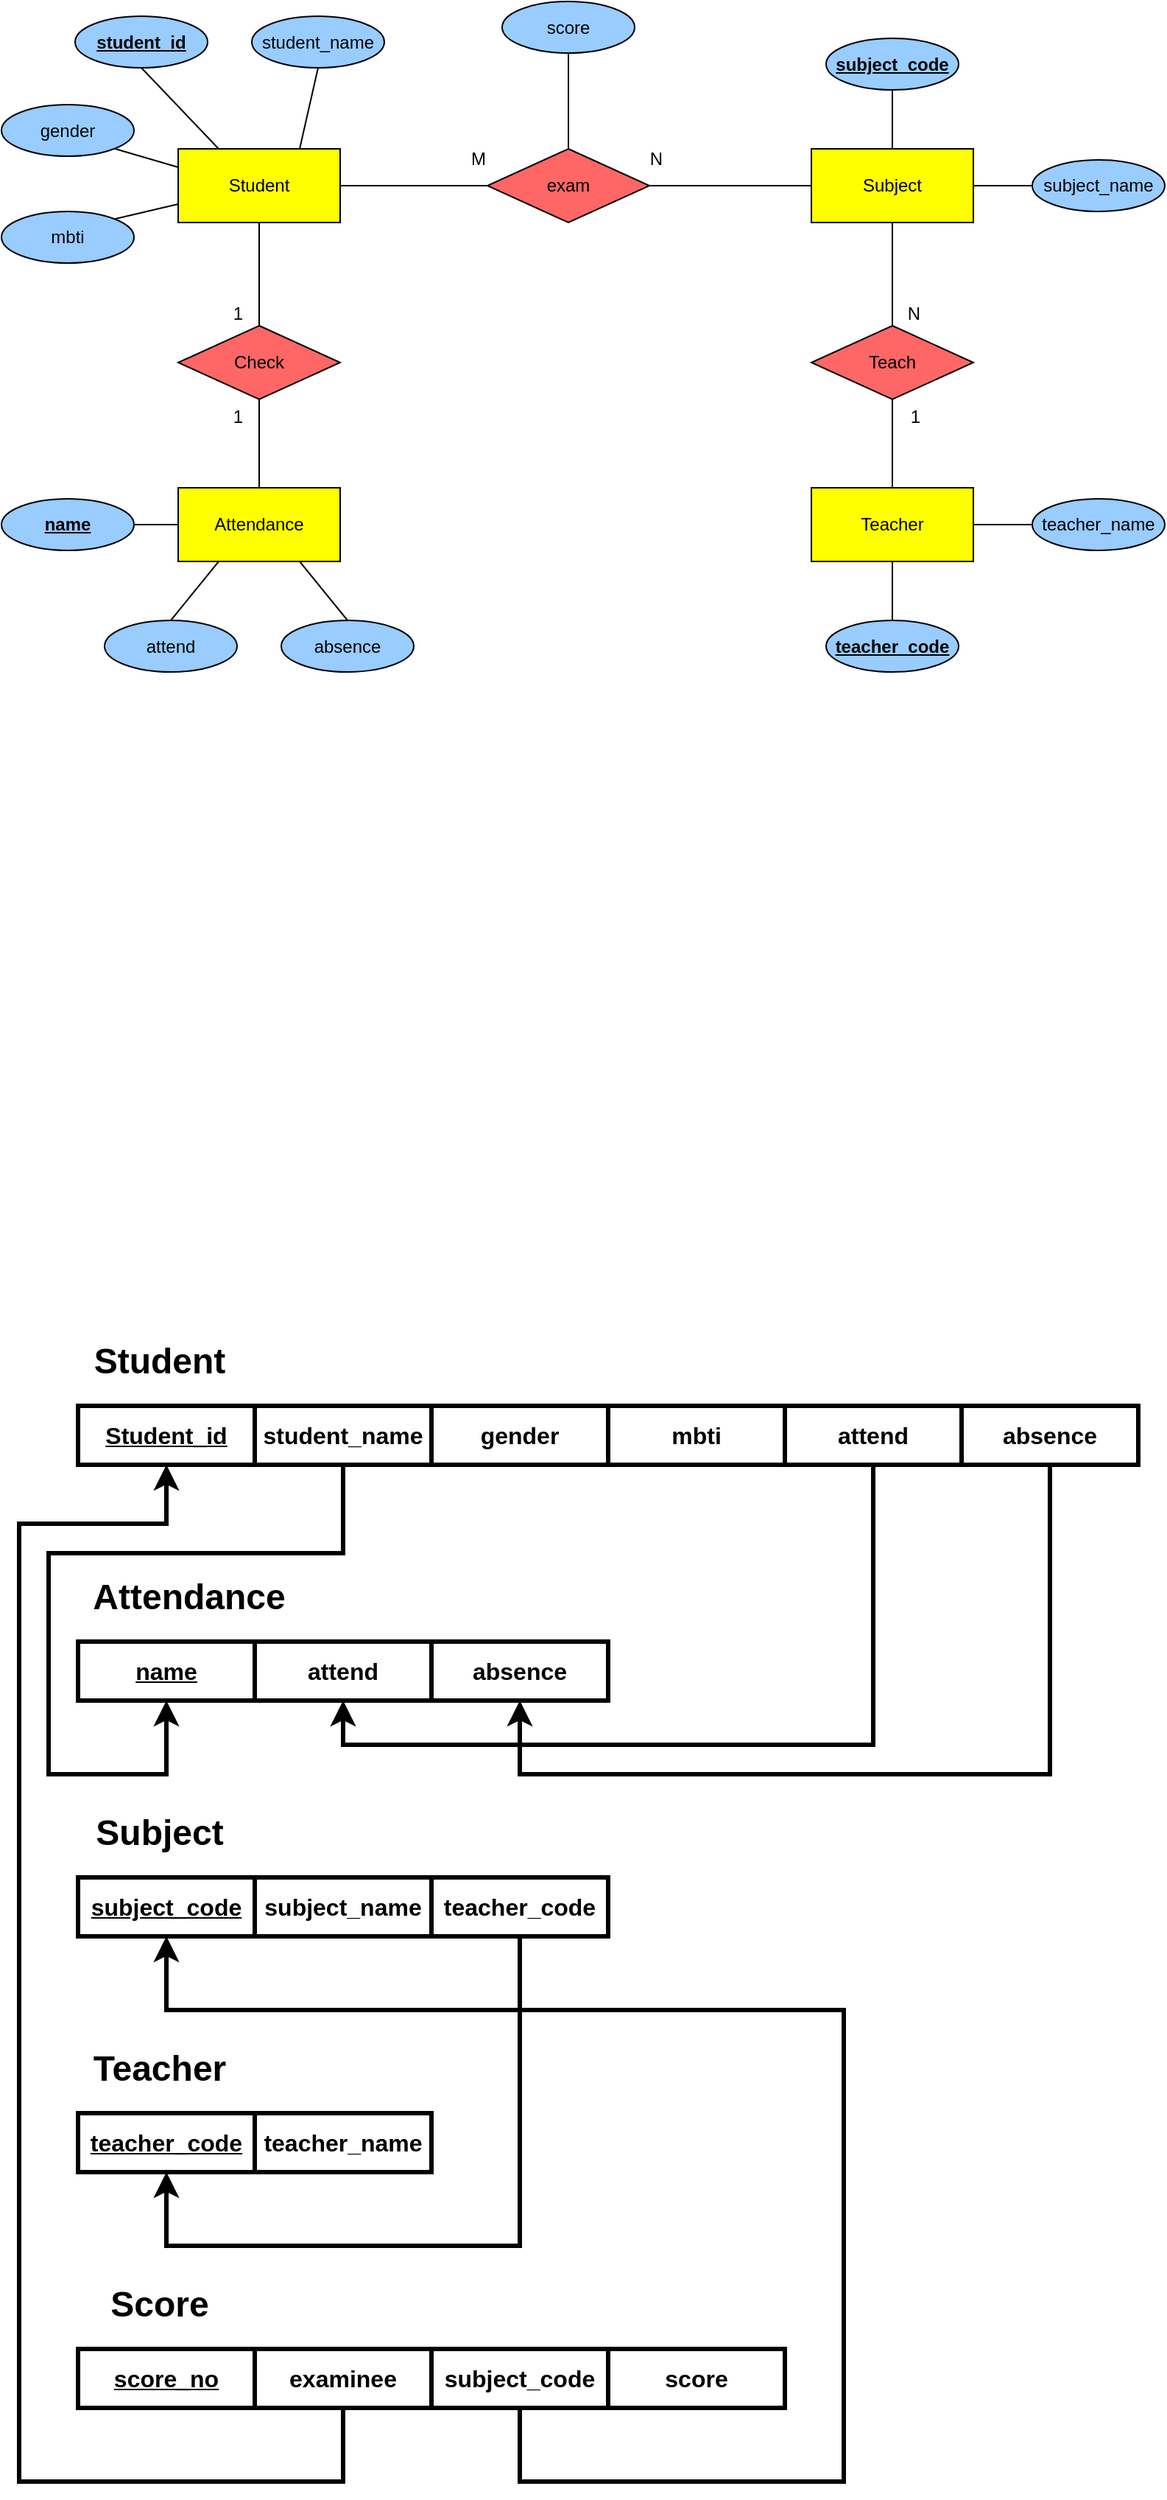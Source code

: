<mxfile version="21.6.2" type="github">
  <diagram name="페이지-1" id="EzvtfQBdy-hiVALPavz4">
    <mxGraphModel dx="1050" dy="541" grid="1" gridSize="10" guides="1" tooltips="1" connect="1" arrows="1" fold="1" page="1" pageScale="1" pageWidth="827" pageHeight="1169" math="0" shadow="0">
      <root>
        <mxCell id="0" />
        <mxCell id="1" parent="0" />
        <mxCell id="PYD6FqWmEahpJ3s4jbQP-1" value="Student" style="whiteSpace=wrap;html=1;align=center;labelBackgroundColor=none;fillColor=#FFFF00;" parent="1" vertex="1">
          <mxGeometry x="138" y="457" width="110" height="50" as="geometry" />
        </mxCell>
        <mxCell id="PYD6FqWmEahpJ3s4jbQP-2" value="Teacher" style="whiteSpace=wrap;html=1;align=center;labelBackgroundColor=none;fillColor=#FFFF00;" parent="1" vertex="1">
          <mxGeometry x="568" y="687" width="110" height="50" as="geometry" />
        </mxCell>
        <mxCell id="PYD6FqWmEahpJ3s4jbQP-3" value="Subject" style="whiteSpace=wrap;html=1;align=center;labelBackgroundColor=none;fillColor=#FFFF00;" parent="1" vertex="1">
          <mxGeometry x="568" y="457" width="110" height="50" as="geometry" />
        </mxCell>
        <mxCell id="PYD6FqWmEahpJ3s4jbQP-4" value="Attendance" style="whiteSpace=wrap;html=1;align=center;labelBackgroundColor=none;fillColor=#FFFF00;" parent="1" vertex="1">
          <mxGeometry x="138" y="687" width="110" height="50" as="geometry" />
        </mxCell>
        <mxCell id="PYD6FqWmEahpJ3s4jbQP-5" value="exam" style="shape=rhombus;perimeter=rhombusPerimeter;whiteSpace=wrap;html=1;align=center;fillColor=#FF6666;" parent="1" vertex="1">
          <mxGeometry x="348" y="457" width="110" height="50" as="geometry" />
        </mxCell>
        <mxCell id="PYD6FqWmEahpJ3s4jbQP-6" value="Teach" style="shape=rhombus;perimeter=rhombusPerimeter;whiteSpace=wrap;html=1;align=center;fillColor=#FF6666;" parent="1" vertex="1">
          <mxGeometry x="568" y="577" width="110" height="50" as="geometry" />
        </mxCell>
        <mxCell id="PYD6FqWmEahpJ3s4jbQP-7" value="" style="endArrow=none;html=1;rounded=0;entryX=0.5;entryY=1;entryDx=0;entryDy=0;exitX=0.5;exitY=0;exitDx=0;exitDy=0;" parent="1" source="PYD6FqWmEahpJ3s4jbQP-2" target="PYD6FqWmEahpJ3s4jbQP-6" edge="1">
          <mxGeometry relative="1" as="geometry">
            <mxPoint x="338" y="667" as="sourcePoint" />
            <mxPoint x="498" y="667" as="targetPoint" />
          </mxGeometry>
        </mxCell>
        <mxCell id="PYD6FqWmEahpJ3s4jbQP-8" value="1" style="resizable=0;html=1;whiteSpace=wrap;align=right;verticalAlign=bottom;" parent="PYD6FqWmEahpJ3s4jbQP-7" connectable="0" vertex="1">
          <mxGeometry x="1" relative="1" as="geometry">
            <mxPoint x="20" y="20" as="offset" />
          </mxGeometry>
        </mxCell>
        <mxCell id="PYD6FqWmEahpJ3s4jbQP-9" value="" style="endArrow=none;html=1;rounded=0;entryX=0.5;entryY=0;entryDx=0;entryDy=0;exitX=0.5;exitY=1;exitDx=0;exitDy=0;" parent="1" source="PYD6FqWmEahpJ3s4jbQP-3" target="PYD6FqWmEahpJ3s4jbQP-6" edge="1">
          <mxGeometry relative="1" as="geometry">
            <mxPoint x="438" y="677" as="sourcePoint" />
            <mxPoint x="598" y="677" as="targetPoint" />
          </mxGeometry>
        </mxCell>
        <mxCell id="PYD6FqWmEahpJ3s4jbQP-10" value="N" style="resizable=0;html=1;whiteSpace=wrap;align=right;verticalAlign=bottom;" parent="PYD6FqWmEahpJ3s4jbQP-9" connectable="0" vertex="1">
          <mxGeometry x="1" relative="1" as="geometry">
            <mxPoint x="20" as="offset" />
          </mxGeometry>
        </mxCell>
        <mxCell id="PYD6FqWmEahpJ3s4jbQP-11" value="" style="endArrow=none;html=1;rounded=0;exitX=1;exitY=0.5;exitDx=0;exitDy=0;entryX=0;entryY=0.5;entryDx=0;entryDy=0;" parent="1" source="PYD6FqWmEahpJ3s4jbQP-1" target="PYD6FqWmEahpJ3s4jbQP-5" edge="1">
          <mxGeometry relative="1" as="geometry">
            <mxPoint x="448" y="637" as="sourcePoint" />
            <mxPoint x="608" y="637" as="targetPoint" />
          </mxGeometry>
        </mxCell>
        <mxCell id="PYD6FqWmEahpJ3s4jbQP-12" value="M" style="resizable=0;html=1;whiteSpace=wrap;align=right;verticalAlign=bottom;" parent="PYD6FqWmEahpJ3s4jbQP-11" connectable="0" vertex="1">
          <mxGeometry x="1" relative="1" as="geometry">
            <mxPoint y="-10" as="offset" />
          </mxGeometry>
        </mxCell>
        <mxCell id="PYD6FqWmEahpJ3s4jbQP-13" value="" style="endArrow=none;html=1;rounded=0;entryX=1;entryY=0.5;entryDx=0;entryDy=0;exitX=0;exitY=0.5;exitDx=0;exitDy=0;" parent="1" source="PYD6FqWmEahpJ3s4jbQP-3" target="PYD6FqWmEahpJ3s4jbQP-5" edge="1">
          <mxGeometry relative="1" as="geometry">
            <mxPoint x="448" y="637" as="sourcePoint" />
            <mxPoint x="608" y="637" as="targetPoint" />
          </mxGeometry>
        </mxCell>
        <mxCell id="PYD6FqWmEahpJ3s4jbQP-14" value="N" style="resizable=0;html=1;whiteSpace=wrap;align=right;verticalAlign=bottom;" parent="PYD6FqWmEahpJ3s4jbQP-13" connectable="0" vertex="1">
          <mxGeometry x="1" relative="1" as="geometry">
            <mxPoint x="10" y="-10" as="offset" />
          </mxGeometry>
        </mxCell>
        <mxCell id="PYD6FqWmEahpJ3s4jbQP-15" value="Check" style="shape=rhombus;perimeter=rhombusPerimeter;whiteSpace=wrap;html=1;align=center;fillColor=#FF6666;" parent="1" vertex="1">
          <mxGeometry x="138" y="577" width="110" height="50" as="geometry" />
        </mxCell>
        <mxCell id="PYD6FqWmEahpJ3s4jbQP-16" value="" style="endArrow=none;html=1;rounded=0;entryX=0.5;entryY=0;entryDx=0;entryDy=0;exitX=0.5;exitY=1;exitDx=0;exitDy=0;" parent="1" source="PYD6FqWmEahpJ3s4jbQP-1" target="PYD6FqWmEahpJ3s4jbQP-15" edge="1">
          <mxGeometry relative="1" as="geometry">
            <mxPoint x="328" y="607" as="sourcePoint" />
            <mxPoint x="488" y="607" as="targetPoint" />
          </mxGeometry>
        </mxCell>
        <mxCell id="PYD6FqWmEahpJ3s4jbQP-17" value="1" style="resizable=0;html=1;whiteSpace=wrap;align=right;verticalAlign=bottom;" parent="PYD6FqWmEahpJ3s4jbQP-16" connectable="0" vertex="1">
          <mxGeometry x="1" relative="1" as="geometry">
            <mxPoint x="-10" as="offset" />
          </mxGeometry>
        </mxCell>
        <mxCell id="PYD6FqWmEahpJ3s4jbQP-18" value="" style="endArrow=none;html=1;rounded=0;exitX=0.5;exitY=0;exitDx=0;exitDy=0;entryX=0.5;entryY=1;entryDx=0;entryDy=0;" parent="1" source="PYD6FqWmEahpJ3s4jbQP-4" target="PYD6FqWmEahpJ3s4jbQP-15" edge="1">
          <mxGeometry relative="1" as="geometry">
            <mxPoint x="328" y="607" as="sourcePoint" />
            <mxPoint x="488" y="607" as="targetPoint" />
          </mxGeometry>
        </mxCell>
        <mxCell id="PYD6FqWmEahpJ3s4jbQP-19" value="1" style="resizable=0;html=1;whiteSpace=wrap;align=right;verticalAlign=bottom;" parent="PYD6FqWmEahpJ3s4jbQP-18" connectable="0" vertex="1">
          <mxGeometry x="1" relative="1" as="geometry">
            <mxPoint x="-10" y="20" as="offset" />
          </mxGeometry>
        </mxCell>
        <mxCell id="PYD6FqWmEahpJ3s4jbQP-20" value="student_name" style="ellipse;whiteSpace=wrap;html=1;align=center;fillColor=#99CCFF;" parent="1" vertex="1">
          <mxGeometry x="188" y="367" width="90" height="35" as="geometry" />
        </mxCell>
        <mxCell id="PYD6FqWmEahpJ3s4jbQP-21" value="gender" style="ellipse;whiteSpace=wrap;html=1;align=center;fillColor=#99CCFF;" parent="1" vertex="1">
          <mxGeometry x="18" y="427" width="90" height="35" as="geometry" />
        </mxCell>
        <mxCell id="PYD6FqWmEahpJ3s4jbQP-22" value="mbti" style="ellipse;whiteSpace=wrap;html=1;align=center;fillColor=#99CCFF;" parent="1" vertex="1">
          <mxGeometry x="18" y="499.5" width="90" height="35" as="geometry" />
        </mxCell>
        <mxCell id="PYD6FqWmEahpJ3s4jbQP-23" value="student_id" style="ellipse;whiteSpace=wrap;html=1;align=center;fontStyle=5;fillColor=#99CCFF;" parent="1" vertex="1">
          <mxGeometry x="68" y="367" width="90" height="35" as="geometry" />
        </mxCell>
        <mxCell id="PYD6FqWmEahpJ3s4jbQP-26" value="" style="endArrow=none;html=1;rounded=0;exitX=0.5;exitY=1;exitDx=0;exitDy=0;entryX=0.75;entryY=0;entryDx=0;entryDy=0;" parent="1" source="PYD6FqWmEahpJ3s4jbQP-20" target="PYD6FqWmEahpJ3s4jbQP-1" edge="1">
          <mxGeometry relative="1" as="geometry">
            <mxPoint x="328" y="447" as="sourcePoint" />
            <mxPoint x="488" y="447" as="targetPoint" />
          </mxGeometry>
        </mxCell>
        <mxCell id="PYD6FqWmEahpJ3s4jbQP-27" value="" style="endArrow=none;html=1;rounded=0;exitX=0.5;exitY=1;exitDx=0;exitDy=0;entryX=0.25;entryY=0;entryDx=0;entryDy=0;" parent="1" source="PYD6FqWmEahpJ3s4jbQP-23" target="PYD6FqWmEahpJ3s4jbQP-1" edge="1">
          <mxGeometry relative="1" as="geometry">
            <mxPoint x="328" y="447" as="sourcePoint" />
            <mxPoint x="488" y="447" as="targetPoint" />
          </mxGeometry>
        </mxCell>
        <mxCell id="PYD6FqWmEahpJ3s4jbQP-28" value="" style="endArrow=none;html=1;rounded=0;exitX=1;exitY=1;exitDx=0;exitDy=0;entryX=0;entryY=0.25;entryDx=0;entryDy=0;" parent="1" source="PYD6FqWmEahpJ3s4jbQP-21" target="PYD6FqWmEahpJ3s4jbQP-1" edge="1">
          <mxGeometry relative="1" as="geometry">
            <mxPoint x="328" y="447" as="sourcePoint" />
            <mxPoint x="488" y="447" as="targetPoint" />
          </mxGeometry>
        </mxCell>
        <mxCell id="PYD6FqWmEahpJ3s4jbQP-29" value="" style="endArrow=none;html=1;rounded=0;exitX=1;exitY=0;exitDx=0;exitDy=0;entryX=0;entryY=0.75;entryDx=0;entryDy=0;" parent="1" source="PYD6FqWmEahpJ3s4jbQP-22" target="PYD6FqWmEahpJ3s4jbQP-1" edge="1">
          <mxGeometry relative="1" as="geometry">
            <mxPoint x="328" y="447" as="sourcePoint" />
            <mxPoint x="488" y="447" as="targetPoint" />
          </mxGeometry>
        </mxCell>
        <mxCell id="PYD6FqWmEahpJ3s4jbQP-30" value="score" style="ellipse;whiteSpace=wrap;html=1;align=center;fillColor=#99CCFF;" parent="1" vertex="1">
          <mxGeometry x="358" y="357" width="90" height="35" as="geometry" />
        </mxCell>
        <mxCell id="PYD6FqWmEahpJ3s4jbQP-31" value="" style="endArrow=none;html=1;rounded=0;exitX=0.5;exitY=1;exitDx=0;exitDy=0;entryX=0.5;entryY=0;entryDx=0;entryDy=0;" parent="1" source="PYD6FqWmEahpJ3s4jbQP-30" target="PYD6FqWmEahpJ3s4jbQP-5" edge="1">
          <mxGeometry relative="1" as="geometry">
            <mxPoint x="328" y="607" as="sourcePoint" />
            <mxPoint x="488" y="607" as="targetPoint" />
          </mxGeometry>
        </mxCell>
        <mxCell id="PYD6FqWmEahpJ3s4jbQP-33" value="subject_code" style="ellipse;whiteSpace=wrap;html=1;align=center;fontStyle=5;fillColor=#99CCFF;" parent="1" vertex="1">
          <mxGeometry x="578" y="382" width="90" height="35" as="geometry" />
        </mxCell>
        <mxCell id="PYD6FqWmEahpJ3s4jbQP-34" value="subject_name" style="ellipse;whiteSpace=wrap;html=1;align=center;fillColor=#99CCFF;" parent="1" vertex="1">
          <mxGeometry x="718" y="464.5" width="90" height="35" as="geometry" />
        </mxCell>
        <mxCell id="PYD6FqWmEahpJ3s4jbQP-35" value="teacher_code" style="ellipse;whiteSpace=wrap;html=1;align=center;fontStyle=5;fillColor=#99CCFF;" parent="1" vertex="1">
          <mxGeometry x="578" y="777" width="90" height="35" as="geometry" />
        </mxCell>
        <mxCell id="PYD6FqWmEahpJ3s4jbQP-36" value="teacher_name" style="ellipse;whiteSpace=wrap;html=1;align=center;fillColor=#99CCFF;" parent="1" vertex="1">
          <mxGeometry x="718" y="694.5" width="90" height="35" as="geometry" />
        </mxCell>
        <mxCell id="PYD6FqWmEahpJ3s4jbQP-37" value="" style="endArrow=none;html=1;rounded=0;exitX=0.5;exitY=1;exitDx=0;exitDy=0;entryX=0.5;entryY=0;entryDx=0;entryDy=0;" parent="1" source="PYD6FqWmEahpJ3s4jbQP-33" target="PYD6FqWmEahpJ3s4jbQP-3" edge="1">
          <mxGeometry relative="1" as="geometry">
            <mxPoint x="328" y="607" as="sourcePoint" />
            <mxPoint x="488" y="607" as="targetPoint" />
          </mxGeometry>
        </mxCell>
        <mxCell id="PYD6FqWmEahpJ3s4jbQP-38" value="" style="endArrow=none;html=1;rounded=0;entryX=0;entryY=0.5;entryDx=0;entryDy=0;exitX=1;exitY=0.5;exitDx=0;exitDy=0;" parent="1" source="PYD6FqWmEahpJ3s4jbQP-3" target="PYD6FqWmEahpJ3s4jbQP-34" edge="1">
          <mxGeometry relative="1" as="geometry">
            <mxPoint x="328" y="607" as="sourcePoint" />
            <mxPoint x="488" y="607" as="targetPoint" />
          </mxGeometry>
        </mxCell>
        <mxCell id="PYD6FqWmEahpJ3s4jbQP-39" value="" style="endArrow=none;html=1;rounded=0;entryX=0;entryY=0.5;entryDx=0;entryDy=0;exitX=1;exitY=0.5;exitDx=0;exitDy=0;" parent="1" source="PYD6FqWmEahpJ3s4jbQP-2" target="PYD6FqWmEahpJ3s4jbQP-36" edge="1">
          <mxGeometry relative="1" as="geometry">
            <mxPoint x="328" y="607" as="sourcePoint" />
            <mxPoint x="488" y="607" as="targetPoint" />
          </mxGeometry>
        </mxCell>
        <mxCell id="PYD6FqWmEahpJ3s4jbQP-40" value="" style="endArrow=none;html=1;rounded=0;entryX=0.5;entryY=0;entryDx=0;entryDy=0;exitX=0.5;exitY=1;exitDx=0;exitDy=0;" parent="1" source="PYD6FqWmEahpJ3s4jbQP-2" target="PYD6FqWmEahpJ3s4jbQP-35" edge="1">
          <mxGeometry relative="1" as="geometry">
            <mxPoint x="328" y="607" as="sourcePoint" />
            <mxPoint x="488" y="607" as="targetPoint" />
          </mxGeometry>
        </mxCell>
        <mxCell id="PYD6FqWmEahpJ3s4jbQP-41" value="name" style="ellipse;whiteSpace=wrap;html=1;align=center;fontStyle=5;fillColor=#99CCFF;" parent="1" vertex="1">
          <mxGeometry x="18" y="694.5" width="90" height="35" as="geometry" />
        </mxCell>
        <mxCell id="PYD6FqWmEahpJ3s4jbQP-42" value="attend" style="ellipse;whiteSpace=wrap;html=1;align=center;fillColor=#99CCFF;" parent="1" vertex="1">
          <mxGeometry x="88" y="777" width="90" height="35" as="geometry" />
        </mxCell>
        <mxCell id="PYD6FqWmEahpJ3s4jbQP-43" value="absence" style="ellipse;whiteSpace=wrap;html=1;align=center;fillColor=#99CCFF;" parent="1" vertex="1">
          <mxGeometry x="208" y="777" width="90" height="35" as="geometry" />
        </mxCell>
        <mxCell id="PYD6FqWmEahpJ3s4jbQP-44" value="" style="endArrow=none;html=1;rounded=0;exitX=1;exitY=0.5;exitDx=0;exitDy=0;entryX=0;entryY=0.5;entryDx=0;entryDy=0;" parent="1" source="PYD6FqWmEahpJ3s4jbQP-41" target="PYD6FqWmEahpJ3s4jbQP-4" edge="1">
          <mxGeometry relative="1" as="geometry">
            <mxPoint x="328" y="617" as="sourcePoint" />
            <mxPoint x="488" y="617" as="targetPoint" />
          </mxGeometry>
        </mxCell>
        <mxCell id="PYD6FqWmEahpJ3s4jbQP-45" value="" style="endArrow=none;html=1;rounded=0;exitX=0.5;exitY=0;exitDx=0;exitDy=0;entryX=0.25;entryY=1;entryDx=0;entryDy=0;" parent="1" source="PYD6FqWmEahpJ3s4jbQP-42" target="PYD6FqWmEahpJ3s4jbQP-4" edge="1">
          <mxGeometry relative="1" as="geometry">
            <mxPoint x="328" y="617" as="sourcePoint" />
            <mxPoint x="488" y="617" as="targetPoint" />
          </mxGeometry>
        </mxCell>
        <mxCell id="PYD6FqWmEahpJ3s4jbQP-46" value="" style="endArrow=none;html=1;rounded=0;exitX=0.5;exitY=0;exitDx=0;exitDy=0;entryX=0.75;entryY=1;entryDx=0;entryDy=0;" parent="1" source="PYD6FqWmEahpJ3s4jbQP-43" target="PYD6FqWmEahpJ3s4jbQP-4" edge="1">
          <mxGeometry relative="1" as="geometry">
            <mxPoint x="328" y="617" as="sourcePoint" />
            <mxPoint x="488" y="617" as="targetPoint" />
          </mxGeometry>
        </mxCell>
        <mxCell id="PYD6FqWmEahpJ3s4jbQP-47" value="&lt;u&gt;&lt;b&gt;Student_id&lt;/b&gt;&lt;/u&gt;" style="rounded=0;whiteSpace=wrap;html=1;fontSize=16;labelBackgroundColor=none;strokeWidth=3;" parent="1" vertex="1">
          <mxGeometry x="70" y="1310" width="120" height="40" as="geometry" />
        </mxCell>
        <mxCell id="PYD6FqWmEahpJ3s4jbQP-48" value="&lt;font style=&quot;font-size: 16px;&quot;&gt;&lt;b&gt;student_name&lt;/b&gt;&lt;/font&gt;" style="rounded=0;whiteSpace=wrap;html=1;labelBackgroundColor=none;strokeWidth=3;" parent="1" vertex="1">
          <mxGeometry x="190" y="1310" width="120" height="40" as="geometry" />
        </mxCell>
        <mxCell id="PYD6FqWmEahpJ3s4jbQP-49" value="&lt;font style=&quot;font-size: 16px;&quot;&gt;&lt;b&gt;gender&lt;/b&gt;&lt;/font&gt;" style="rounded=0;whiteSpace=wrap;html=1;labelBackgroundColor=none;strokeWidth=3;" parent="1" vertex="1">
          <mxGeometry x="310" y="1310" width="120" height="40" as="geometry" />
        </mxCell>
        <mxCell id="PYD6FqWmEahpJ3s4jbQP-50" value="&lt;font style=&quot;font-size: 16px;&quot;&gt;&lt;b&gt;mbti&lt;/b&gt;&lt;/font&gt;" style="rounded=0;whiteSpace=wrap;html=1;labelBackgroundColor=none;strokeWidth=3;" parent="1" vertex="1">
          <mxGeometry x="430" y="1310" width="120" height="40" as="geometry" />
        </mxCell>
        <mxCell id="PYD6FqWmEahpJ3s4jbQP-51" value="&lt;span style=&quot;font-size: 16px;&quot;&gt;&lt;b&gt;attend&lt;/b&gt;&lt;/span&gt;" style="rounded=0;whiteSpace=wrap;html=1;labelBackgroundColor=none;strokeWidth=3;" parent="1" vertex="1">
          <mxGeometry x="550" y="1310" width="120" height="40" as="geometry" />
        </mxCell>
        <mxCell id="PYD6FqWmEahpJ3s4jbQP-52" value="&lt;font style=&quot;font-size: 16px;&quot;&gt;&lt;b&gt;absence&lt;/b&gt;&lt;/font&gt;" style="rounded=0;whiteSpace=wrap;html=1;labelBackgroundColor=none;strokeWidth=3;" parent="1" vertex="1">
          <mxGeometry x="670" y="1310" width="120" height="40" as="geometry" />
        </mxCell>
        <mxCell id="PYD6FqWmEahpJ3s4jbQP-53" value="Student" style="text;html=1;align=center;verticalAlign=middle;resizable=0;points=[];autosize=1;strokeColor=none;fillColor=none;fontSize=24;fontStyle=1;labelBackgroundColor=none;" parent="1" vertex="1">
          <mxGeometry x="70" y="1260" width="110" height="40" as="geometry" />
        </mxCell>
        <mxCell id="PYD6FqWmEahpJ3s4jbQP-54" value="name" style="rounded=0;whiteSpace=wrap;html=1;fontSize=16;fontStyle=5;labelBackgroundColor=none;strokeWidth=3;" parent="1" vertex="1">
          <mxGeometry x="70" y="1470" width="120" height="40" as="geometry" />
        </mxCell>
        <mxCell id="PYD6FqWmEahpJ3s4jbQP-55" value="attend" style="rounded=0;whiteSpace=wrap;html=1;fontSize=16;fontStyle=1;labelBackgroundColor=none;strokeWidth=3;" parent="1" vertex="1">
          <mxGeometry x="190" y="1470" width="120" height="40" as="geometry" />
        </mxCell>
        <mxCell id="PYD6FqWmEahpJ3s4jbQP-56" value="absence" style="rounded=0;whiteSpace=wrap;html=1;fontSize=16;fontStyle=1;labelBackgroundColor=none;strokeWidth=3;" parent="1" vertex="1">
          <mxGeometry x="310" y="1470" width="120" height="40" as="geometry" />
        </mxCell>
        <mxCell id="PYD6FqWmEahpJ3s4jbQP-59" value="Attendance" style="text;html=1;align=center;verticalAlign=middle;resizable=0;points=[];autosize=1;strokeColor=none;fillColor=none;fontSize=24;fontStyle=1;labelBackgroundColor=none;" parent="1" vertex="1">
          <mxGeometry x="70" y="1420" width="150" height="40" as="geometry" />
        </mxCell>
        <mxCell id="PYD6FqWmEahpJ3s4jbQP-60" value="subject_code" style="rounded=0;whiteSpace=wrap;html=1;fontSize=16;fontStyle=5;labelBackgroundColor=none;strokeWidth=3;" parent="1" vertex="1">
          <mxGeometry x="70" y="1630" width="120" height="40" as="geometry" />
        </mxCell>
        <mxCell id="PYD6FqWmEahpJ3s4jbQP-61" value="subject_name" style="rounded=0;whiteSpace=wrap;html=1;fontSize=16;fontStyle=1;labelBackgroundColor=none;strokeWidth=3;" parent="1" vertex="1">
          <mxGeometry x="190" y="1630" width="120" height="40" as="geometry" />
        </mxCell>
        <mxCell id="PYD6FqWmEahpJ3s4jbQP-62" value="teacher_code" style="rounded=0;whiteSpace=wrap;html=1;fontSize=16;fontStyle=1;labelBackgroundColor=none;strokeWidth=3;" parent="1" vertex="1">
          <mxGeometry x="310" y="1630" width="120" height="40" as="geometry" />
        </mxCell>
        <mxCell id="PYD6FqWmEahpJ3s4jbQP-63" value="Subject" style="text;html=1;align=center;verticalAlign=middle;resizable=0;points=[];autosize=1;strokeColor=none;fillColor=none;fontSize=24;fontStyle=1;labelBackgroundColor=none;" parent="1" vertex="1">
          <mxGeometry x="70" y="1580" width="110" height="40" as="geometry" />
        </mxCell>
        <mxCell id="PYD6FqWmEahpJ3s4jbQP-64" value="teacher_code" style="rounded=0;whiteSpace=wrap;html=1;fontSize=16;fontStyle=5;labelBackgroundColor=none;strokeWidth=3;" parent="1" vertex="1">
          <mxGeometry x="70" y="1790" width="120" height="40" as="geometry" />
        </mxCell>
        <mxCell id="PYD6FqWmEahpJ3s4jbQP-65" value="teacher_name" style="rounded=0;whiteSpace=wrap;html=1;fontSize=16;fontStyle=1;labelBackgroundColor=none;strokeWidth=3;" parent="1" vertex="1">
          <mxGeometry x="190" y="1790" width="120" height="40" as="geometry" />
        </mxCell>
        <mxCell id="PYD6FqWmEahpJ3s4jbQP-68" value="Teacher" style="text;html=1;align=center;verticalAlign=middle;resizable=0;points=[];autosize=1;strokeColor=none;fillColor=none;fontSize=24;fontStyle=1;labelBackgroundColor=none;" parent="1" vertex="1">
          <mxGeometry x="70" y="1740" width="110" height="40" as="geometry" />
        </mxCell>
        <mxCell id="PYD6FqWmEahpJ3s4jbQP-75" value="&lt;b&gt;&lt;u&gt;score_no&lt;/u&gt;&lt;/b&gt;" style="rounded=0;whiteSpace=wrap;html=1;fontSize=16;labelBackgroundColor=none;strokeWidth=3;" parent="1" vertex="1">
          <mxGeometry x="70" y="1950" width="120" height="40" as="geometry" />
        </mxCell>
        <mxCell id="PYD6FqWmEahpJ3s4jbQP-76" value="&lt;font style=&quot;font-size: 16px;&quot;&gt;&lt;b&gt;examinee&lt;/b&gt;&lt;/font&gt;" style="rounded=0;whiteSpace=wrap;html=1;labelBackgroundColor=none;strokeWidth=3;" parent="1" vertex="1">
          <mxGeometry x="190" y="1950" width="120" height="40" as="geometry" />
        </mxCell>
        <mxCell id="PYD6FqWmEahpJ3s4jbQP-77" value="&lt;font style=&quot;font-size: 16px;&quot;&gt;&lt;b&gt;subject_code&lt;/b&gt;&lt;/font&gt;" style="rounded=0;whiteSpace=wrap;html=1;labelBackgroundColor=none;strokeWidth=3;" parent="1" vertex="1">
          <mxGeometry x="310" y="1950" width="120" height="40" as="geometry" />
        </mxCell>
        <mxCell id="PYD6FqWmEahpJ3s4jbQP-78" value="&lt;font style=&quot;font-size: 16px;&quot;&gt;&lt;b&gt;score&lt;/b&gt;&lt;/font&gt;" style="rounded=0;whiteSpace=wrap;html=1;labelBackgroundColor=none;strokeWidth=3;" parent="1" vertex="1">
          <mxGeometry x="430" y="1950" width="120" height="40" as="geometry" />
        </mxCell>
        <mxCell id="PYD6FqWmEahpJ3s4jbQP-81" value="Score" style="text;html=1;align=center;verticalAlign=middle;resizable=0;points=[];autosize=1;strokeColor=none;fillColor=none;fontSize=24;fontStyle=1;labelBackgroundColor=none;" parent="1" vertex="1">
          <mxGeometry x="80" y="1900" width="90" height="40" as="geometry" />
        </mxCell>
        <mxCell id="PYD6FqWmEahpJ3s4jbQP-84" value="" style="edgeStyle=segmentEdgeStyle;endArrow=classic;html=1;curved=0;rounded=0;endSize=8;startSize=8;exitX=0.5;exitY=1;exitDx=0;exitDy=0;entryX=0.5;entryY=1;entryDx=0;entryDy=0;strokeWidth=3;" parent="1" source="PYD6FqWmEahpJ3s4jbQP-48" target="PYD6FqWmEahpJ3s4jbQP-54" edge="1">
          <mxGeometry width="50" height="50" relative="1" as="geometry">
            <mxPoint x="410" y="1630" as="sourcePoint" />
            <mxPoint x="360" y="1680" as="targetPoint" />
            <Array as="points">
              <mxPoint x="250" y="1410" />
              <mxPoint x="50" y="1410" />
              <mxPoint x="50" y="1560" />
              <mxPoint x="130" y="1560" />
            </Array>
          </mxGeometry>
        </mxCell>
        <mxCell id="PYD6FqWmEahpJ3s4jbQP-85" value="" style="edgeStyle=segmentEdgeStyle;endArrow=classic;html=1;curved=0;rounded=0;endSize=8;startSize=8;entryX=0.5;entryY=1;entryDx=0;entryDy=0;exitX=0.5;exitY=1;exitDx=0;exitDy=0;strokeWidth=3;" parent="1" source="PYD6FqWmEahpJ3s4jbQP-51" target="PYD6FqWmEahpJ3s4jbQP-55" edge="1">
          <mxGeometry width="50" height="50" relative="1" as="geometry">
            <mxPoint x="240" y="1480" as="sourcePoint" />
            <mxPoint x="190" y="1530" as="targetPoint" />
            <Array as="points">
              <mxPoint x="610" y="1540" />
              <mxPoint x="250" y="1540" />
            </Array>
          </mxGeometry>
        </mxCell>
        <mxCell id="PYD6FqWmEahpJ3s4jbQP-86" value="" style="edgeStyle=segmentEdgeStyle;endArrow=classic;html=1;curved=0;rounded=0;endSize=8;startSize=8;exitX=0.5;exitY=1;exitDx=0;exitDy=0;entryX=0.5;entryY=1;entryDx=0;entryDy=0;strokeWidth=3;" parent="1" source="PYD6FqWmEahpJ3s4jbQP-52" target="PYD6FqWmEahpJ3s4jbQP-56" edge="1">
          <mxGeometry width="50" height="50" relative="1" as="geometry">
            <mxPoint x="490" y="1480" as="sourcePoint" />
            <mxPoint x="440" y="1530" as="targetPoint" />
            <Array as="points">
              <mxPoint x="730" y="1560" />
              <mxPoint x="370" y="1560" />
            </Array>
          </mxGeometry>
        </mxCell>
        <mxCell id="PYD6FqWmEahpJ3s4jbQP-87" value="" style="edgeStyle=segmentEdgeStyle;endArrow=classic;html=1;curved=0;rounded=0;endSize=8;startSize=8;exitX=0.5;exitY=1;exitDx=0;exitDy=0;entryX=0.5;entryY=1;entryDx=0;entryDy=0;strokeWidth=3;" parent="1" source="PYD6FqWmEahpJ3s4jbQP-76" target="PYD6FqWmEahpJ3s4jbQP-47" edge="1">
          <mxGeometry width="50" height="50" relative="1" as="geometry">
            <mxPoint x="360" y="1530" as="sourcePoint" />
            <mxPoint x="310" y="1580" as="targetPoint" />
            <Array as="points">
              <mxPoint x="250" y="2040" />
              <mxPoint x="30" y="2040" />
              <mxPoint x="30" y="1390" />
              <mxPoint x="130" y="1390" />
            </Array>
          </mxGeometry>
        </mxCell>
        <mxCell id="PYD6FqWmEahpJ3s4jbQP-88" value="" style="edgeStyle=segmentEdgeStyle;endArrow=classic;html=1;curved=0;rounded=0;endSize=8;startSize=8;exitX=0.5;exitY=1;exitDx=0;exitDy=0;entryX=0.5;entryY=1;entryDx=0;entryDy=0;strokeWidth=3;" parent="1" source="PYD6FqWmEahpJ3s4jbQP-62" target="PYD6FqWmEahpJ3s4jbQP-64" edge="1">
          <mxGeometry width="50" height="50" relative="1" as="geometry">
            <mxPoint x="360" y="1790" as="sourcePoint" />
            <mxPoint x="310" y="1840" as="targetPoint" />
            <Array as="points">
              <mxPoint x="370" y="1880" />
              <mxPoint x="130" y="1880" />
            </Array>
          </mxGeometry>
        </mxCell>
        <mxCell id="PYD6FqWmEahpJ3s4jbQP-89" value="" style="edgeStyle=segmentEdgeStyle;endArrow=classic;html=1;curved=0;rounded=0;endSize=8;startSize=8;exitX=0.5;exitY=1;exitDx=0;exitDy=0;entryX=0.5;entryY=1;entryDx=0;entryDy=0;strokeWidth=3;" parent="1" source="PYD6FqWmEahpJ3s4jbQP-77" target="PYD6FqWmEahpJ3s4jbQP-60" edge="1">
          <mxGeometry width="50" height="50" relative="1" as="geometry">
            <mxPoint x="360" y="1790" as="sourcePoint" />
            <mxPoint x="310" y="1840" as="targetPoint" />
            <Array as="points">
              <mxPoint x="370" y="2040" />
              <mxPoint x="590" y="2040" />
              <mxPoint x="590" y="1720" />
              <mxPoint x="130" y="1720" />
            </Array>
          </mxGeometry>
        </mxCell>
      </root>
    </mxGraphModel>
  </diagram>
</mxfile>
